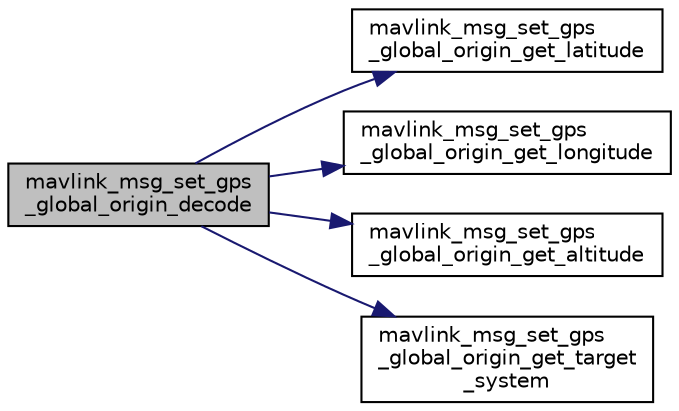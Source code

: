 digraph "mavlink_msg_set_gps_global_origin_decode"
{
 // INTERACTIVE_SVG=YES
  edge [fontname="Helvetica",fontsize="10",labelfontname="Helvetica",labelfontsize="10"];
  node [fontname="Helvetica",fontsize="10",shape=record];
  rankdir="LR";
  Node1 [label="mavlink_msg_set_gps\l_global_origin_decode",height=0.2,width=0.4,color="black", fillcolor="grey75", style="filled" fontcolor="black"];
  Node1 -> Node2 [color="midnightblue",fontsize="10",style="solid",fontname="Helvetica"];
  Node2 [label="mavlink_msg_set_gps\l_global_origin_get_latitude",height=0.2,width=0.4,color="black", fillcolor="white", style="filled",URL="$mavlink__msg__set__gps__global__origin_8h.html#adaa51ce2d86a176935c17eb58bf241e1",tooltip="Get field latitude from set_gps_global_origin message. "];
  Node1 -> Node3 [color="midnightblue",fontsize="10",style="solid",fontname="Helvetica"];
  Node3 [label="mavlink_msg_set_gps\l_global_origin_get_longitude",height=0.2,width=0.4,color="black", fillcolor="white", style="filled",URL="$mavlink__msg__set__gps__global__origin_8h.html#ad62ac269eea90463bc2ccc0abdd2a873",tooltip="Get field longitude from set_gps_global_origin message. "];
  Node1 -> Node4 [color="midnightblue",fontsize="10",style="solid",fontname="Helvetica"];
  Node4 [label="mavlink_msg_set_gps\l_global_origin_get_altitude",height=0.2,width=0.4,color="black", fillcolor="white", style="filled",URL="$mavlink__msg__set__gps__global__origin_8h.html#a5e9865fa966692f98e42f2133b25b867",tooltip="Get field altitude from set_gps_global_origin message. "];
  Node1 -> Node5 [color="midnightblue",fontsize="10",style="solid",fontname="Helvetica"];
  Node5 [label="mavlink_msg_set_gps\l_global_origin_get_target\l_system",height=0.2,width=0.4,color="black", fillcolor="white", style="filled",URL="$mavlink__msg__set__gps__global__origin_8h.html#afc1f8e098c2196a04b8b60dd31cd3867",tooltip="Send a set_gps_global_origin message. "];
}
